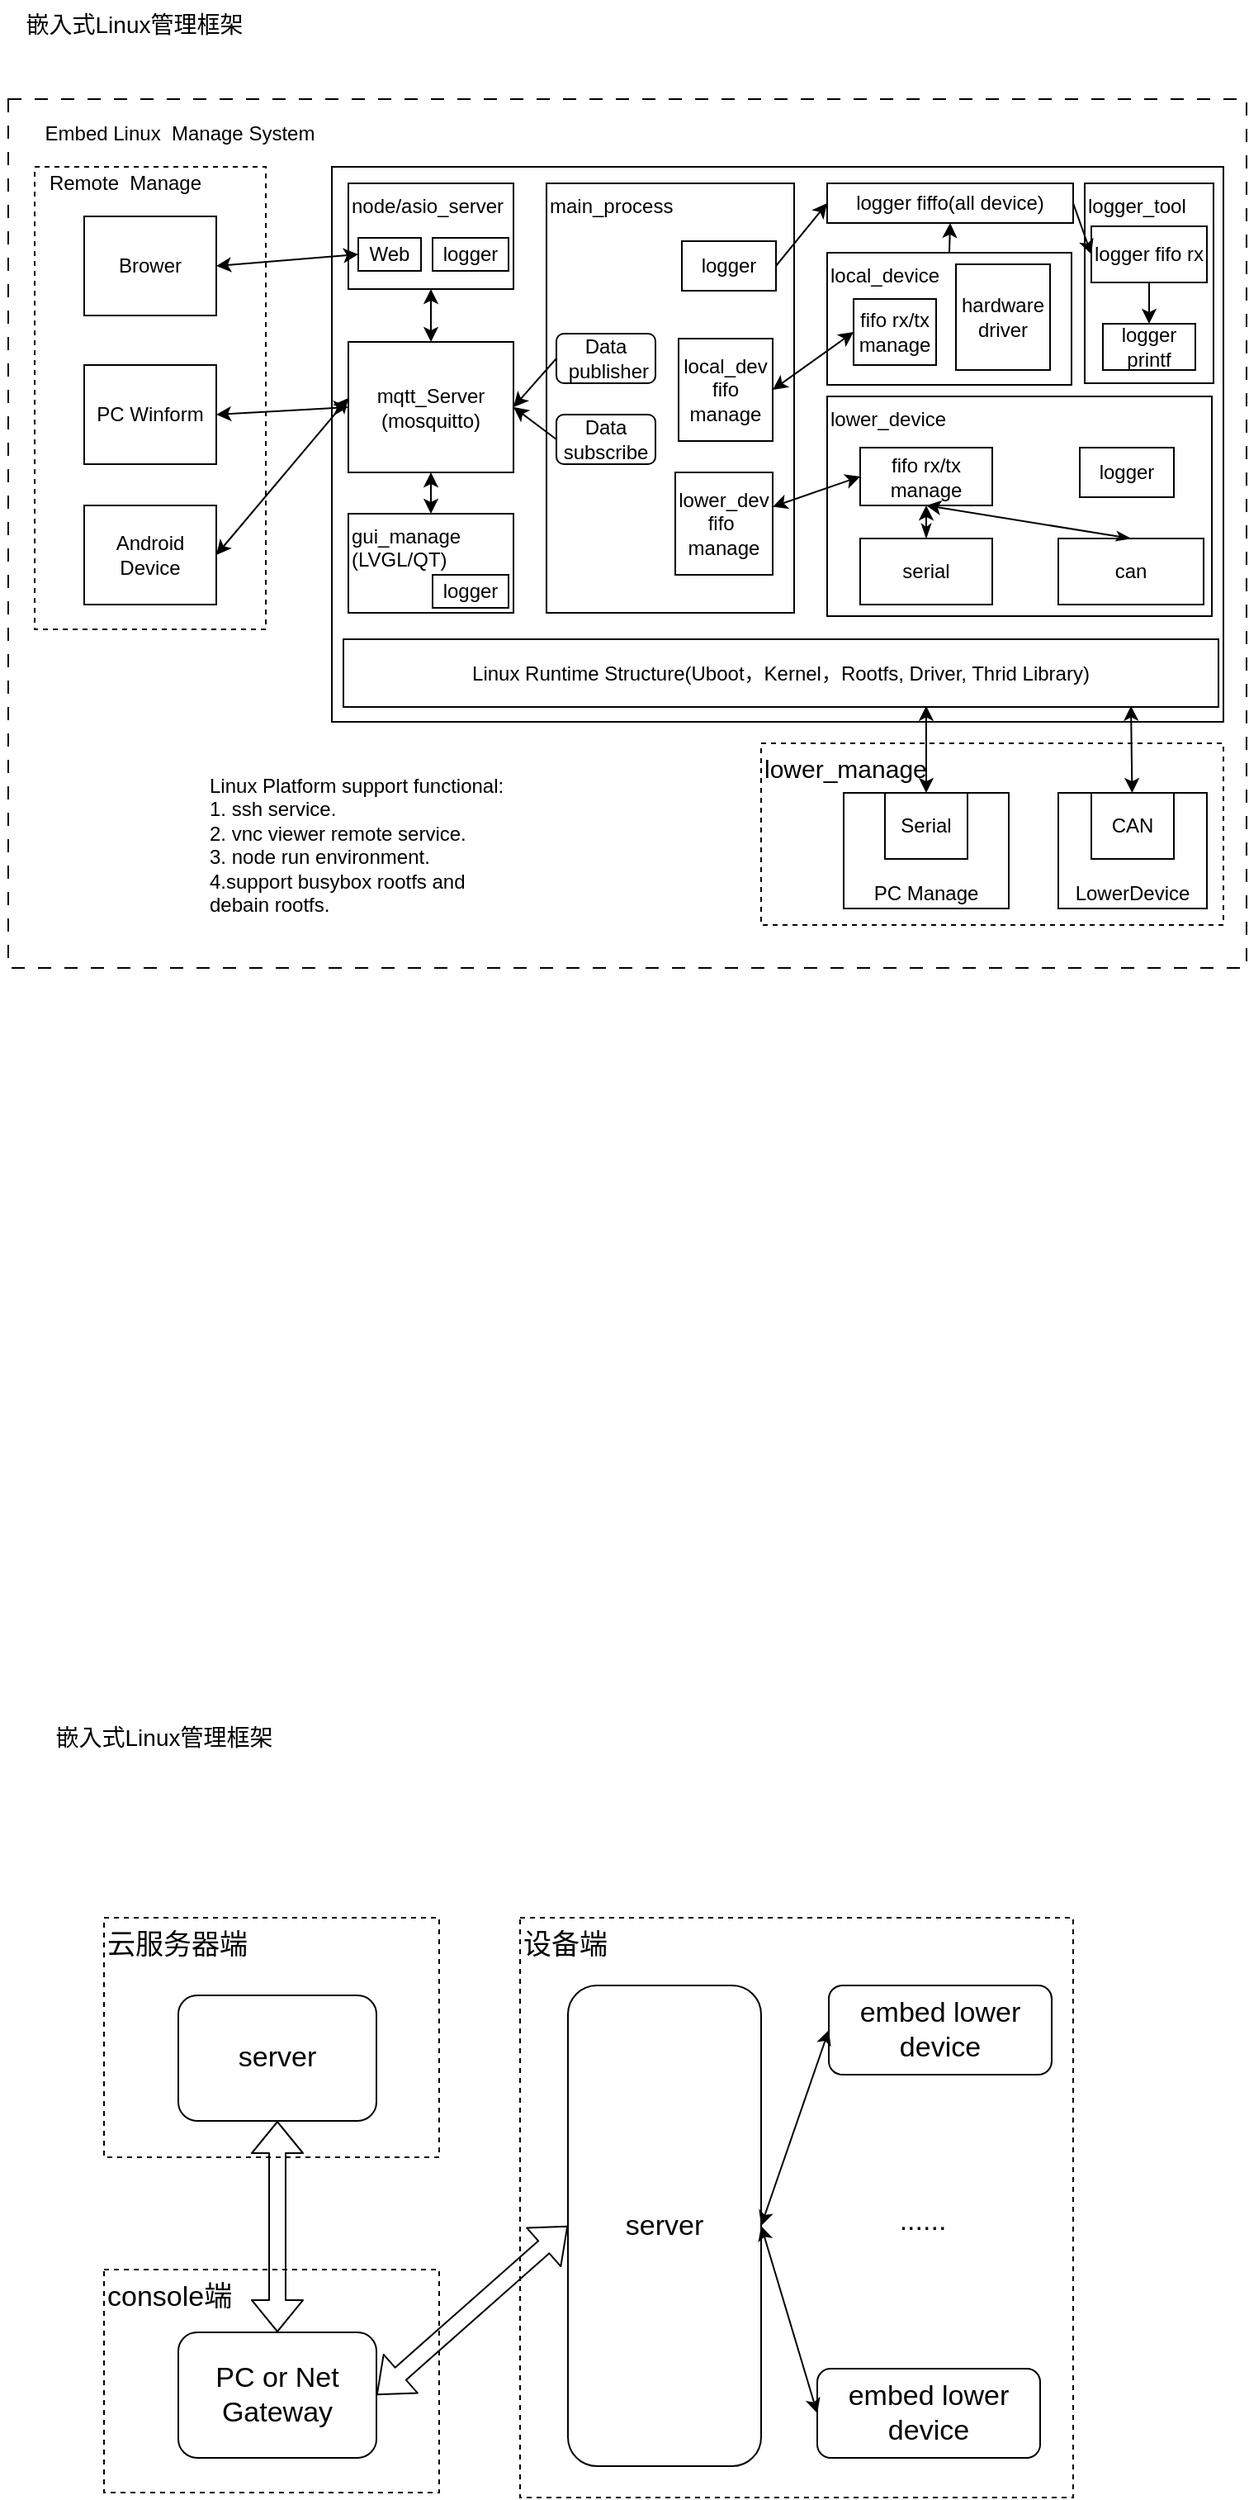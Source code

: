 <mxfile>
    <diagram id="97HLYAoYRTmnaLsdLiow" name="MainFrameWork">
        <mxGraphModel dx="270" dy="938" grid="0" gridSize="10" guides="1" tooltips="1" connect="1" arrows="1" fold="1" page="1" pageScale="1" pageWidth="850" pageHeight="1100" math="0" shadow="0">
            <root>
                <mxCell id="0"/>
                <mxCell id="1" parent="0"/>
                <mxCell id="3ov01yCaxgP9tOThFG2V-112" value="嵌入式Linux管理框架" style="text;html=1;strokeColor=none;fillColor=none;align=center;verticalAlign=middle;whiteSpace=wrap;rounded=0;fontSize=14;" parent="1" vertex="1">
                    <mxGeometry x="905" y="141" width="141" height="30" as="geometry"/>
                </mxCell>
                <mxCell id="3ov01yCaxgP9tOThFG2V-113" value="云服务器端" style="rounded=0;whiteSpace=wrap;html=1;fontSize=17;dashed=1;align=left;verticalAlign=top;fontStyle=0" parent="1" vertex="1">
                    <mxGeometry x="957" y="1302" width="203" height="145" as="geometry"/>
                </mxCell>
                <mxCell id="3ov01yCaxgP9tOThFG2V-115" value="server" style="rounded=1;whiteSpace=wrap;html=1;fontSize=17;fontStyle=0" parent="1" vertex="1">
                    <mxGeometry x="1002" y="1349" width="120" height="76" as="geometry"/>
                </mxCell>
                <mxCell id="3ov01yCaxgP9tOThFG2V-117" value="console端" style="rounded=0;whiteSpace=wrap;html=1;fontSize=17;dashed=1;align=left;verticalAlign=top;fontStyle=0" parent="1" vertex="1">
                    <mxGeometry x="957" y="1515" width="203" height="135" as="geometry"/>
                </mxCell>
                <mxCell id="3ov01yCaxgP9tOThFG2V-118" value="&lt;span style=&quot;font-size: 17px;&quot;&gt;PC or Net Gateway&lt;/span&gt;" style="rounded=1;whiteSpace=wrap;html=1;fontSize=17;fontStyle=0" parent="1" vertex="1">
                    <mxGeometry x="1002" y="1553" width="120" height="76" as="geometry"/>
                </mxCell>
                <mxCell id="3ov01yCaxgP9tOThFG2V-119" value="设备端" style="rounded=0;whiteSpace=wrap;html=1;fontSize=17;dashed=1;align=left;verticalAlign=top;fontStyle=0" parent="1" vertex="1">
                    <mxGeometry x="1209" y="1302" width="335" height="351" as="geometry"/>
                </mxCell>
                <mxCell id="3ov01yCaxgP9tOThFG2V-120" value="server" style="rounded=1;whiteSpace=wrap;html=1;fontSize=17;fontStyle=0" parent="1" vertex="1">
                    <mxGeometry x="1238" y="1343" width="117" height="291" as="geometry"/>
                </mxCell>
                <mxCell id="3ov01yCaxgP9tOThFG2V-121" value="embed lower device" style="rounded=1;whiteSpace=wrap;html=1;fontSize=17;fontStyle=0" parent="1" vertex="1">
                    <mxGeometry x="1396" y="1343" width="135" height="54" as="geometry"/>
                </mxCell>
                <mxCell id="3ov01yCaxgP9tOThFG2V-123" value="embed lower device" style="rounded=1;whiteSpace=wrap;html=1;fontSize=17;fontStyle=0" parent="1" vertex="1">
                    <mxGeometry x="1389" y="1575" width="135" height="54" as="geometry"/>
                </mxCell>
                <mxCell id="3ov01yCaxgP9tOThFG2V-125" value="......" style="text;html=1;strokeColor=none;fillColor=none;align=center;verticalAlign=middle;whiteSpace=wrap;rounded=0;fontSize=17;fontStyle=0" parent="1" vertex="1">
                    <mxGeometry x="1423" y="1471" width="60" height="30" as="geometry"/>
                </mxCell>
                <mxCell id="3ov01yCaxgP9tOThFG2V-127" value="" style="shape=flexArrow;endArrow=classic;startArrow=classic;html=1;fontSize=17;entryX=0.5;entryY=1;entryDx=0;entryDy=0;" parent="1" source="3ov01yCaxgP9tOThFG2V-118" target="3ov01yCaxgP9tOThFG2V-115" edge="1">
                    <mxGeometry width="100" height="100" relative="1" as="geometry">
                        <mxPoint x="863" y="1537" as="sourcePoint"/>
                        <mxPoint x="963" y="1437" as="targetPoint"/>
                    </mxGeometry>
                </mxCell>
                <mxCell id="3ov01yCaxgP9tOThFG2V-128" value="" style="shape=flexArrow;endArrow=classic;startArrow=classic;html=1;fontSize=17;exitX=1;exitY=0.5;exitDx=0;exitDy=0;entryX=0;entryY=0.5;entryDx=0;entryDy=0;" parent="1" source="3ov01yCaxgP9tOThFG2V-118" target="3ov01yCaxgP9tOThFG2V-120" edge="1">
                    <mxGeometry width="100" height="100" relative="1" as="geometry">
                        <mxPoint x="863" y="1537" as="sourcePoint"/>
                        <mxPoint x="1248" y="1489" as="targetPoint"/>
                    </mxGeometry>
                </mxCell>
                <mxCell id="3ov01yCaxgP9tOThFG2V-129" value="" style="endArrow=classic;startArrow=classic;html=1;fontSize=17;entryX=0;entryY=0.5;entryDx=0;entryDy=0;exitX=1;exitY=0.5;exitDx=0;exitDy=0;" parent="1" source="3ov01yCaxgP9tOThFG2V-120" target="3ov01yCaxgP9tOThFG2V-121" edge="1">
                    <mxGeometry width="50" height="50" relative="1" as="geometry">
                        <mxPoint x="888" y="1512" as="sourcePoint"/>
                        <mxPoint x="938" y="1462" as="targetPoint"/>
                    </mxGeometry>
                </mxCell>
                <mxCell id="3ov01yCaxgP9tOThFG2V-130" value="" style="endArrow=classic;startArrow=classic;html=1;fontSize=17;entryX=0;entryY=0.5;entryDx=0;entryDy=0;exitX=1;exitY=0.5;exitDx=0;exitDy=0;" parent="1" source="3ov01yCaxgP9tOThFG2V-120" target="3ov01yCaxgP9tOThFG2V-123" edge="1">
                    <mxGeometry width="50" height="50" relative="1" as="geometry">
                        <mxPoint x="888" y="1512" as="sourcePoint"/>
                        <mxPoint x="938" y="1462" as="targetPoint"/>
                    </mxGeometry>
                </mxCell>
                <mxCell id="3ov01yCaxgP9tOThFG2V-131" value="嵌入式Linux管理框架" style="text;html=1;strokeColor=none;fillColor=none;align=center;verticalAlign=middle;whiteSpace=wrap;rounded=0;fontSize=14;" parent="1" vertex="1">
                    <mxGeometry x="894" y="1178" width="199" height="30" as="geometry"/>
                </mxCell>
                <mxCell id="88" value="" style="rounded=0;whiteSpace=wrap;html=1;dashed=1;dashPattern=8 8;" parent="1" vertex="1">
                    <mxGeometry x="899" y="201" width="750" height="526" as="geometry"/>
                </mxCell>
                <mxCell id="36" value="" style="rounded=0;whiteSpace=wrap;html=1;" parent="1" vertex="1">
                    <mxGeometry x="1095" y="242" width="540" height="336" as="geometry"/>
                </mxCell>
                <mxCell id="91" value="lower_device" style="rounded=0;whiteSpace=wrap;html=1;align=left;verticalAlign=top;" parent="1" vertex="1">
                    <mxGeometry x="1395" y="381" width="233" height="133" as="geometry"/>
                </mxCell>
                <mxCell id="77" value="lower_manage" style="rounded=0;whiteSpace=wrap;html=1;dashed=1;align=left;verticalAlign=top;fontSize=15;" parent="1" vertex="1">
                    <mxGeometry x="1355" y="591" width="280" height="110" as="geometry"/>
                </mxCell>
                <mxCell id="74" value="" style="rounded=0;whiteSpace=wrap;html=1;dashed=1;" parent="1" vertex="1">
                    <mxGeometry x="915" y="242" width="140" height="280" as="geometry"/>
                </mxCell>
                <mxCell id="3" value="main_process" style="rounded=0;whiteSpace=wrap;html=1;align=left;verticalAlign=top;" parent="1" vertex="1">
                    <mxGeometry x="1225" y="252" width="150" height="260" as="geometry"/>
                </mxCell>
                <mxCell id="4" value="local_device" style="rounded=0;whiteSpace=wrap;html=1;align=left;verticalAlign=top;" parent="1" vertex="1">
                    <mxGeometry x="1395" y="294" width="148" height="80" as="geometry"/>
                </mxCell>
                <mxCell id="7" value="local_dev&lt;br&gt;fifo &lt;br&gt;manage" style="rounded=0;whiteSpace=wrap;html=1;" parent="1" vertex="1">
                    <mxGeometry x="1305" y="346" width="57" height="62" as="geometry"/>
                </mxCell>
                <mxCell id="9" value="fifo rx/tx&lt;br&gt;manage" style="rounded=0;whiteSpace=wrap;html=1;" parent="1" vertex="1">
                    <mxGeometry x="1411" y="322" width="50" height="40" as="geometry"/>
                </mxCell>
                <mxCell id="10" value="PC Manage" style="rounded=0;whiteSpace=wrap;html=1;align=center;verticalAlign=bottom;" parent="1" vertex="1">
                    <mxGeometry x="1405" y="621" width="100" height="70" as="geometry"/>
                </mxCell>
                <mxCell id="11" value="Serial" style="rounded=0;whiteSpace=wrap;html=1;" parent="1" vertex="1">
                    <mxGeometry x="1430" y="621" width="50" height="40" as="geometry"/>
                </mxCell>
                <mxCell id="12" value="serial" style="rounded=0;whiteSpace=wrap;html=1;" parent="1" vertex="1">
                    <mxGeometry x="1415" y="467" width="80" height="40" as="geometry"/>
                </mxCell>
                <mxCell id="16" value="" style="endArrow=classic;html=1;exitX=0;exitY=0.5;exitDx=0;exitDy=0;entryX=1;entryY=0.5;entryDx=0;entryDy=0;endFill=1;startArrow=classic;startFill=1;" parent="1" source="9" target="7" edge="1">
                    <mxGeometry width="50" height="50" relative="1" as="geometry">
                        <mxPoint x="1475" y="542" as="sourcePoint"/>
                        <mxPoint x="1525" y="492" as="targetPoint"/>
                    </mxGeometry>
                </mxCell>
                <mxCell id="19" value="mqtt_Server (mosquitto)" style="rounded=0;whiteSpace=wrap;html=1;" parent="1" vertex="1">
                    <mxGeometry x="1105" y="348" width="100" height="79" as="geometry"/>
                </mxCell>
                <mxCell id="21" value="Data&lt;br&gt;&amp;nbsp;publisher" style="rounded=1;whiteSpace=wrap;html=1;" parent="1" vertex="1">
                    <mxGeometry x="1231" y="343" width="60" height="30" as="geometry"/>
                </mxCell>
                <mxCell id="22" value="Data subscribe" style="rounded=1;whiteSpace=wrap;html=1;" parent="1" vertex="1">
                    <mxGeometry x="1231" y="392" width="60" height="30" as="geometry"/>
                </mxCell>
                <mxCell id="52" value="" style="edgeStyle=none;html=1;startArrow=classic;startFill=1;endArrow=classic;endFill=1;" parent="1" source="24" target="19" edge="1">
                    <mxGeometry relative="1" as="geometry"/>
                </mxCell>
                <mxCell id="24" value="node/asio_server&lt;br&gt;" style="rounded=0;whiteSpace=wrap;html=1;verticalAlign=top;align=left;" parent="1" vertex="1">
                    <mxGeometry x="1105" y="252" width="100" height="64" as="geometry"/>
                </mxCell>
                <mxCell id="30" value="hardware driver" style="rounded=0;whiteSpace=wrap;html=1;" parent="1" vertex="1">
                    <mxGeometry x="1473" y="301" width="57" height="64" as="geometry"/>
                </mxCell>
                <mxCell id="32" value="can" style="rounded=0;whiteSpace=wrap;html=1;" parent="1" vertex="1">
                    <mxGeometry x="1535" y="467" width="88" height="40" as="geometry"/>
                </mxCell>
                <mxCell id="42" value="LowerDevice" style="rounded=0;whiteSpace=wrap;html=1;align=center;verticalAlign=bottom;" parent="1" vertex="1">
                    <mxGeometry x="1535" y="621" width="90" height="70" as="geometry"/>
                </mxCell>
                <mxCell id="43" value="CAN" style="rounded=0;whiteSpace=wrap;html=1;" parent="1" vertex="1">
                    <mxGeometry x="1555" y="621" width="50" height="40" as="geometry"/>
                </mxCell>
                <mxCell id="47" value="" style="endArrow=classic;html=1;exitX=0;exitY=0.5;exitDx=0;exitDy=0;entryX=1;entryY=0.5;entryDx=0;entryDy=0;" parent="1" source="21" target="19" edge="1">
                    <mxGeometry width="50" height="50" relative="1" as="geometry">
                        <mxPoint x="1315" y="462" as="sourcePoint"/>
                        <mxPoint x="1365" y="412" as="targetPoint"/>
                    </mxGeometry>
                </mxCell>
                <mxCell id="48" value="" style="endArrow=classic;html=1;exitX=0;exitY=0.5;exitDx=0;exitDy=0;entryX=1;entryY=0.5;entryDx=0;entryDy=0;" parent="1" source="22" target="19" edge="1">
                    <mxGeometry width="50" height="50" relative="1" as="geometry">
                        <mxPoint x="1315" y="462" as="sourcePoint"/>
                        <mxPoint x="1205" y="442" as="targetPoint"/>
                    </mxGeometry>
                </mxCell>
                <mxCell id="49" value="Web" style="rounded=0;whiteSpace=wrap;html=1;" parent="1" vertex="1">
                    <mxGeometry x="1111" y="285" width="38" height="20" as="geometry"/>
                </mxCell>
                <mxCell id="53" value="gui_manage&lt;br&gt;(LVGL/QT)" style="rounded=0;whiteSpace=wrap;html=1;verticalAlign=top;align=left;" parent="1" vertex="1">
                    <mxGeometry x="1105" y="452" width="100" height="60" as="geometry"/>
                </mxCell>
                <mxCell id="58" value="" style="endArrow=classic;startArrow=classic;html=1;entryX=0.5;entryY=0;entryDx=0;entryDy=0;" parent="1" source="19" target="53" edge="1">
                    <mxGeometry width="50" height="50" relative="1" as="geometry">
                        <mxPoint x="1255" y="372" as="sourcePoint"/>
                        <mxPoint x="1305" y="322" as="targetPoint"/>
                    </mxGeometry>
                </mxCell>
                <mxCell id="68" value="Brower" style="rounded=0;whiteSpace=wrap;html=1;" parent="1" vertex="1">
                    <mxGeometry x="945" y="272" width="80" height="60" as="geometry"/>
                </mxCell>
                <mxCell id="69" value="PC Winform" style="rounded=0;whiteSpace=wrap;html=1;" parent="1" vertex="1">
                    <mxGeometry x="945" y="362" width="80" height="60" as="geometry"/>
                </mxCell>
                <mxCell id="70" value="Android Device" style="rounded=0;whiteSpace=wrap;html=1;" parent="1" vertex="1">
                    <mxGeometry x="945" y="447" width="80" height="60" as="geometry"/>
                </mxCell>
                <mxCell id="71" value="" style="endArrow=classic;startArrow=classic;html=1;exitX=1;exitY=0.5;exitDx=0;exitDy=0;entryX=0;entryY=0.5;entryDx=0;entryDy=0;" parent="1" source="68" target="49" edge="1">
                    <mxGeometry width="50" height="50" relative="1" as="geometry">
                        <mxPoint x="1095" y="402" as="sourcePoint"/>
                        <mxPoint x="1145" y="352" as="targetPoint"/>
                    </mxGeometry>
                </mxCell>
                <mxCell id="72" value="" style="endArrow=classic;startArrow=classic;html=1;exitX=1;exitY=0.5;exitDx=0;exitDy=0;entryX=0;entryY=0.5;entryDx=0;entryDy=0;" parent="1" source="69" target="19" edge="1">
                    <mxGeometry width="50" height="50" relative="1" as="geometry">
                        <mxPoint x="1095" y="402" as="sourcePoint"/>
                        <mxPoint x="1145" y="352" as="targetPoint"/>
                    </mxGeometry>
                </mxCell>
                <mxCell id="73" value="" style="endArrow=classic;startArrow=classic;html=1;exitX=1;exitY=0.5;exitDx=0;exitDy=0;" parent="1" source="70" edge="1">
                    <mxGeometry width="50" height="50" relative="1" as="geometry">
                        <mxPoint x="1095" y="402" as="sourcePoint"/>
                        <mxPoint x="1105" y="382" as="targetPoint"/>
                    </mxGeometry>
                </mxCell>
                <mxCell id="75" value="Remote&amp;nbsp; Manage" style="text;html=1;strokeColor=none;fillColor=none;align=center;verticalAlign=middle;whiteSpace=wrap;rounded=0;" parent="1" vertex="1">
                    <mxGeometry x="915" y="242" width="110" height="20" as="geometry"/>
                </mxCell>
                <mxCell id="82" value="Embed Linux&amp;nbsp; Manage System" style="text;html=1;strokeColor=none;fillColor=none;align=center;verticalAlign=middle;whiteSpace=wrap;rounded=0;dashed=1;" parent="1" vertex="1">
                    <mxGeometry x="913" y="202" width="180" height="40" as="geometry"/>
                </mxCell>
                <mxCell id="87" value="Linux Platform support functional:&lt;br&gt;1. ssh service.&lt;br&gt;2. vnc viewer remote service.&lt;br&gt;3. node run environment.&lt;br&gt;4.support busybox rootfs and debain rootfs." style="text;html=1;strokeColor=none;fillColor=none;align=left;verticalAlign=top;whiteSpace=wrap;rounded=0;dashed=1;" parent="1" vertex="1">
                    <mxGeometry x="1019" y="603" width="190" height="93" as="geometry"/>
                </mxCell>
                <mxCell id="90" value="fifo rx/tx&lt;br&gt;manage" style="rounded=0;whiteSpace=wrap;html=1;" parent="1" vertex="1">
                    <mxGeometry x="1415" y="412" width="80" height="35" as="geometry"/>
                </mxCell>
                <mxCell id="92" style="edgeStyle=none;html=1;exitX=0.5;exitY=0;exitDx=0;exitDy=0;entryX=0.5;entryY=1;entryDx=0;entryDy=0;startArrow=classicThin;startFill=1;" parent="1" source="12" target="90" edge="1">
                    <mxGeometry relative="1" as="geometry"/>
                </mxCell>
                <mxCell id="98" value="logger_tool&lt;br&gt;" style="rounded=0;whiteSpace=wrap;html=1;align=left;verticalAlign=top;" parent="1" vertex="1">
                    <mxGeometry x="1551" y="252" width="78" height="121" as="geometry"/>
                </mxCell>
                <mxCell id="100" value="logger printf" style="rounded=0;whiteSpace=wrap;html=1;" parent="1" vertex="1">
                    <mxGeometry x="1562" y="337" width="56" height="28" as="geometry"/>
                </mxCell>
                <mxCell id="102" value="logger fiffo(all device)" style="rounded=0;whiteSpace=wrap;html=1;" parent="1" vertex="1">
                    <mxGeometry x="1395" y="252" width="149" height="24" as="geometry"/>
                </mxCell>
                <mxCell id="104" value="" style="edgeStyle=none;html=1;" parent="1" source="103" target="100" edge="1">
                    <mxGeometry relative="1" as="geometry"/>
                </mxCell>
                <mxCell id="103" value="logger fifo rx" style="rounded=0;whiteSpace=wrap;html=1;" parent="1" vertex="1">
                    <mxGeometry x="1555" y="278" width="70" height="34" as="geometry"/>
                </mxCell>
                <mxCell id="105" value="" style="endArrow=classic;html=1;exitX=1;exitY=0.5;exitDx=0;exitDy=0;entryX=0;entryY=0.5;entryDx=0;entryDy=0;" parent="1" source="102" target="103" edge="1">
                    <mxGeometry width="50" height="50" relative="1" as="geometry">
                        <mxPoint x="1449" y="384" as="sourcePoint"/>
                        <mxPoint x="1499" y="334" as="targetPoint"/>
                    </mxGeometry>
                </mxCell>
                <mxCell id="106" value="" style="endArrow=classic;html=1;exitX=0.5;exitY=0;exitDx=0;exitDy=0;entryX=0.5;entryY=1;entryDx=0;entryDy=0;" parent="1" source="4" target="102" edge="1">
                    <mxGeometry width="50" height="50" relative="1" as="geometry">
                        <mxPoint x="1449" y="384" as="sourcePoint"/>
                        <mxPoint x="1499" y="334" as="targetPoint"/>
                    </mxGeometry>
                </mxCell>
                <mxCell id="107" value="" style="endArrow=classic;html=1;exitX=1;exitY=0.5;exitDx=0;exitDy=0;entryX=0;entryY=0.5;entryDx=0;entryDy=0;" parent="1" source="113" target="102" edge="1">
                    <mxGeometry width="50" height="50" relative="1" as="geometry">
                        <mxPoint x="1449" y="384" as="sourcePoint"/>
                        <mxPoint x="1499" y="334" as="targetPoint"/>
                    </mxGeometry>
                </mxCell>
                <mxCell id="94" style="edgeStyle=none;html=1;exitX=0.5;exitY=0;exitDx=0;exitDy=0;entryX=0.5;entryY=1;entryDx=0;entryDy=0;startArrow=classicThin;startFill=1;" parent="1" source="32" target="90" edge="1">
                    <mxGeometry relative="1" as="geometry"/>
                </mxCell>
                <mxCell id="112" style="edgeStyle=none;html=1;entryX=0;entryY=0.5;entryDx=0;entryDy=0;startArrow=classic;startFill=1;" parent="1" source="110" target="90" edge="1">
                    <mxGeometry relative="1" as="geometry"/>
                </mxCell>
                <mxCell id="110" value="lower_dev&lt;br&gt;fifo&amp;nbsp;&lt;br&gt;manage" style="rounded=0;whiteSpace=wrap;html=1;" parent="1" vertex="1">
                    <mxGeometry x="1303" y="427" width="59" height="62" as="geometry"/>
                </mxCell>
                <mxCell id="113" value="logger" style="rounded=0;whiteSpace=wrap;html=1;" parent="1" vertex="1">
                    <mxGeometry x="1307" y="287" width="57" height="30" as="geometry"/>
                </mxCell>
                <mxCell id="115" value="logger" style="rounded=0;whiteSpace=wrap;html=1;" parent="1" vertex="1">
                    <mxGeometry x="1548" y="412" width="57" height="30" as="geometry"/>
                </mxCell>
                <mxCell id="116" value="logger" style="rounded=0;whiteSpace=wrap;html=1;" parent="1" vertex="1">
                    <mxGeometry x="1156" y="489" width="46" height="20" as="geometry"/>
                </mxCell>
                <mxCell id="117" value="logger" style="rounded=0;whiteSpace=wrap;html=1;" parent="1" vertex="1">
                    <mxGeometry x="1156" y="285" width="46" height="20" as="geometry"/>
                </mxCell>
                <mxCell id="89" value="" style="edgeStyle=none;html=1;startArrow=classic;startFill=1;exitX=0.9;exitY=0.984;exitDx=0;exitDy=0;exitPerimeter=0;" parent="1" source="118" target="43" edge="1">
                    <mxGeometry relative="1" as="geometry"/>
                </mxCell>
                <mxCell id="14" value="" style="endArrow=classic;html=1;exitX=0.5;exitY=0;exitDx=0;exitDy=0;entryX=0.666;entryY=0.984;entryDx=0;entryDy=0;startArrow=classic;startFill=1;entryPerimeter=0;" parent="1" source="10" target="118" edge="1">
                    <mxGeometry width="50" height="50" relative="1" as="geometry">
                        <mxPoint x="1475" y="572" as="sourcePoint"/>
                        <mxPoint x="1525" y="522" as="targetPoint"/>
                    </mxGeometry>
                </mxCell>
                <mxCell id="118" value="Linux Runtime Structure(Uboot，Kernel，Rootfs, Driver, Thrid Library)" style="rounded=0;whiteSpace=wrap;html=1;" vertex="1" parent="1">
                    <mxGeometry x="1102" y="528" width="530" height="41" as="geometry"/>
                </mxCell>
            </root>
        </mxGraphModel>
    </diagram>
    <diagram id="GkxDtE88crtYGHlinc6s" name="带权限Logger管理">
        <mxGraphModel dx="917" dy="797" grid="1" gridSize="10" guides="1" tooltips="1" connect="1" arrows="1" fold="1" page="1" pageScale="1" pageWidth="850" pageHeight="1100" math="0" shadow="0">
            <root>
                <mxCell id="0"/>
                <mxCell id="1" parent="0"/>
                <mxCell id="zpnHHBPMRUaiMUG7heuJ-1" value="" style="endArrow=none;html=1;" parent="1" edge="1">
                    <mxGeometry width="50" height="50" relative="1" as="geometry">
                        <mxPoint x="269.5" y="590" as="sourcePoint"/>
                        <mxPoint x="269.5" y="160" as="targetPoint"/>
                    </mxGeometry>
                </mxCell>
                <mxCell id="zpnHHBPMRUaiMUG7heuJ-2" value="" style="endArrow=none;html=1;" parent="1" edge="1">
                    <mxGeometry width="50" height="50" relative="1" as="geometry">
                        <mxPoint x="430" y="590" as="sourcePoint"/>
                        <mxPoint x="430" y="160" as="targetPoint"/>
                    </mxGeometry>
                </mxCell>
                <mxCell id="zpnHHBPMRUaiMUG7heuJ-3" value="所有模块" style="text;html=1;strokeColor=none;fillColor=none;align=center;verticalAlign=middle;whiteSpace=wrap;rounded=0;" parent="1" vertex="1">
                    <mxGeometry x="240" y="120" width="60" height="30" as="geometry"/>
                </mxCell>
                <mxCell id="zpnHHBPMRUaiMUG7heuJ-4" value="LoggerTool" style="text;html=1;strokeColor=none;fillColor=none;align=center;verticalAlign=middle;whiteSpace=wrap;rounded=0;" parent="1" vertex="1">
                    <mxGeometry x="390" y="120" width="80" height="30" as="geometry"/>
                </mxCell>
                <mxCell id="zpnHHBPMRUaiMUG7heuJ-6" value="" style="endArrow=none;html=1;" parent="1" edge="1">
                    <mxGeometry width="50" height="50" relative="1" as="geometry">
                        <mxPoint x="590" y="590" as="sourcePoint"/>
                        <mxPoint x="590" y="160" as="targetPoint"/>
                    </mxGeometry>
                </mxCell>
                <mxCell id="zpnHHBPMRUaiMUG7heuJ-7" value="PC或Socket控制器" style="text;html=1;strokeColor=none;fillColor=none;align=center;verticalAlign=middle;whiteSpace=wrap;rounded=0;" parent="1" vertex="1">
                    <mxGeometry x="550" y="120" width="110" height="30" as="geometry"/>
                </mxCell>
                <mxCell id="zpnHHBPMRUaiMUG7heuJ-23" value="" style="endArrow=classic;html=1;startArrow=none;startFill=0;endFill=1;" parent="1" edge="1">
                    <mxGeometry width="50" height="50" relative="1" as="geometry">
                        <mxPoint x="270" y="280" as="sourcePoint"/>
                        <mxPoint x="430" y="280" as="targetPoint"/>
                    </mxGeometry>
                </mxCell>
                <mxCell id="zpnHHBPMRUaiMUG7heuJ-27" value="" style="endArrow=none;startArrow=none;html=1;dashed=1;startFill=0;endFill=0;exitX=1;exitY=0.5;exitDx=0;exitDy=0;" parent="1" source="zpnHHBPMRUaiMUG7heuJ-4" edge="1">
                    <mxGeometry width="50" height="50" relative="1" as="geometry">
                        <mxPoint x="460" y="135" as="sourcePoint"/>
                        <mxPoint x="550" y="135" as="targetPoint"/>
                    </mxGeometry>
                </mxCell>
                <mxCell id="zpnHHBPMRUaiMUG7heuJ-28" value="" style="endArrow=none;html=1;dashed=1;entryX=0;entryY=0.5;entryDx=0;entryDy=0;exitX=1;exitY=0.5;exitDx=0;exitDy=0;" parent="1" source="zpnHHBPMRUaiMUG7heuJ-3" target="zpnHHBPMRUaiMUG7heuJ-4" edge="1">
                    <mxGeometry width="50" height="50" relative="1" as="geometry">
                        <mxPoint x="370" y="320" as="sourcePoint"/>
                        <mxPoint x="420" y="270" as="targetPoint"/>
                    </mxGeometry>
                </mxCell>
                <mxCell id="zpnHHBPMRUaiMUG7heuJ-30" value="" style="curved=1;endArrow=classic;html=1;" parent="1" edge="1">
                    <mxGeometry width="50" height="50" relative="1" as="geometry">
                        <mxPoint x="430" y="160" as="sourcePoint"/>
                        <mxPoint x="430" y="200" as="targetPoint"/>
                        <Array as="points">
                            <mxPoint x="450" y="160"/>
                            <mxPoint x="450" y="190"/>
                        </Array>
                    </mxGeometry>
                </mxCell>
                <mxCell id="zpnHHBPMRUaiMUG7heuJ-31" value="以读的方式创建fifo" style="text;html=1;strokeColor=none;fillColor=none;align=center;verticalAlign=middle;whiteSpace=wrap;rounded=0;" parent="1" vertex="1">
                    <mxGeometry x="450" y="160" width="80" height="30" as="geometry"/>
                </mxCell>
                <mxCell id="zpnHHBPMRUaiMUG7heuJ-34" value="" style="curved=1;endArrow=classic;html=1;" parent="1" edge="1">
                    <mxGeometry width="50" height="50" relative="1" as="geometry">
                        <mxPoint x="430" y="210" as="sourcePoint"/>
                        <mxPoint x="430" y="250" as="targetPoint"/>
                        <Array as="points">
                            <mxPoint x="450" y="210"/>
                            <mxPoint x="450" y="240"/>
                        </Array>
                    </mxGeometry>
                </mxCell>
                <mxCell id="zpnHHBPMRUaiMUG7heuJ-35" value="创建socket服务器" style="text;html=1;strokeColor=none;fillColor=none;align=center;verticalAlign=middle;whiteSpace=wrap;rounded=0;" parent="1" vertex="1">
                    <mxGeometry x="450" y="210" width="100" height="30" as="geometry"/>
                </mxCell>
                <mxCell id="zpnHHBPMRUaiMUG7heuJ-38" value="以写的方式打开fifo" style="text;html=1;strokeColor=none;fillColor=none;align=center;verticalAlign=middle;whiteSpace=wrap;rounded=0;" parent="1" vertex="1">
                    <mxGeometry x="300" y="250" width="110" height="30" as="geometry"/>
                </mxCell>
                <mxCell id="zpnHHBPMRUaiMUG7heuJ-39" value="" style="curved=1;endArrow=classic;html=1;" parent="1" edge="1">
                    <mxGeometry width="50" height="50" relative="1" as="geometry">
                        <mxPoint x="270" y="290" as="sourcePoint"/>
                        <mxPoint x="270" y="330" as="targetPoint"/>
                        <Array as="points">
                            <mxPoint x="290" y="290"/>
                            <mxPoint x="290" y="320"/>
                        </Array>
                    </mxGeometry>
                </mxCell>
                <mxCell id="zpnHHBPMRUaiMUG7heuJ-40" value="产生logger数据" style="text;html=1;strokeColor=none;fillColor=none;align=center;verticalAlign=middle;whiteSpace=wrap;rounded=0;" parent="1" vertex="1">
                    <mxGeometry x="290" y="290" width="90" height="30" as="geometry"/>
                </mxCell>
                <mxCell id="zpnHHBPMRUaiMUG7heuJ-41" value="" style="endArrow=classic;html=1;startArrow=none;startFill=0;endFill=1;" parent="1" edge="1">
                    <mxGeometry width="50" height="50" relative="1" as="geometry">
                        <mxPoint x="270" y="360" as="sourcePoint"/>
                        <mxPoint x="430" y="360" as="targetPoint"/>
                    </mxGeometry>
                </mxCell>
                <mxCell id="zpnHHBPMRUaiMUG7heuJ-42" value="数据写入FIFO" style="text;html=1;strokeColor=none;fillColor=none;align=center;verticalAlign=middle;whiteSpace=wrap;rounded=0;" parent="1" vertex="1">
                    <mxGeometry x="300" y="330" width="90" height="30" as="geometry"/>
                </mxCell>
                <mxCell id="zpnHHBPMRUaiMUG7heuJ-45" value="" style="curved=1;endArrow=classic;html=1;" parent="1" edge="1">
                    <mxGeometry width="50" height="50" relative="1" as="geometry">
                        <mxPoint x="430" y="360" as="sourcePoint"/>
                        <mxPoint x="430" y="400" as="targetPoint"/>
                        <Array as="points">
                            <mxPoint x="450" y="360"/>
                            <mxPoint x="450" y="390"/>
                        </Array>
                    </mxGeometry>
                </mxCell>
                <mxCell id="zpnHHBPMRUaiMUG7heuJ-46" value="读取FIFO数据" style="text;html=1;strokeColor=none;fillColor=none;align=center;verticalAlign=middle;whiteSpace=wrap;rounded=0;" parent="1" vertex="1">
                    <mxGeometry x="450" y="360" width="90" height="30" as="geometry"/>
                </mxCell>
                <mxCell id="zpnHHBPMRUaiMUG7heuJ-47" value="" style="endArrow=none;html=1;startArrow=classic;startFill=1;endFill=0;" parent="1" edge="1">
                    <mxGeometry width="50" height="50" relative="1" as="geometry">
                        <mxPoint x="430" y="440" as="sourcePoint"/>
                        <mxPoint x="590" y="440" as="targetPoint"/>
                    </mxGeometry>
                </mxCell>
                <mxCell id="zpnHHBPMRUaiMUG7heuJ-48" value="建立web连接" style="text;html=1;strokeColor=none;fillColor=none;align=center;verticalAlign=middle;whiteSpace=wrap;rounded=0;" parent="1" vertex="1">
                    <mxGeometry x="460" y="410" width="90" height="30" as="geometry"/>
                </mxCell>
                <mxCell id="zpnHHBPMRUaiMUG7heuJ-49" value="" style="endArrow=classic;html=1;startArrow=none;startFill=0;endFill=1;" parent="1" edge="1">
                    <mxGeometry width="50" height="50" relative="1" as="geometry">
                        <mxPoint x="430" y="490" as="sourcePoint"/>
                        <mxPoint x="590" y="490" as="targetPoint"/>
                    </mxGeometry>
                </mxCell>
                <mxCell id="zpnHHBPMRUaiMUG7heuJ-50" value="通过socket发送数据" style="text;html=1;strokeColor=none;fillColor=none;align=center;verticalAlign=middle;whiteSpace=wrap;rounded=0;" parent="1" vertex="1">
                    <mxGeometry x="440" y="460" width="130" height="30" as="geometry"/>
                </mxCell>
                <mxCell id="zpnHHBPMRUaiMUG7heuJ-51" value="" style="endArrow=classic;html=1;startArrow=none;startFill=0;endFill=1;" parent="1" edge="1">
                    <mxGeometry width="50" height="50" relative="1" as="geometry">
                        <mxPoint x="430" y="530" as="sourcePoint"/>
                        <mxPoint x="590" y="530" as="targetPoint"/>
                    </mxGeometry>
                </mxCell>
                <mxCell id="zpnHHBPMRUaiMUG7heuJ-52" value="通过调试串口发送数据" style="text;html=1;strokeColor=none;fillColor=none;align=center;verticalAlign=middle;whiteSpace=wrap;rounded=0;" parent="1" vertex="1">
                    <mxGeometry x="440" y="500" width="130" height="30" as="geometry"/>
                </mxCell>
                <mxCell id="zpnHHBPMRUaiMUG7heuJ-53" value="" style="curved=1;endArrow=classic;html=1;" parent="1" edge="1">
                    <mxGeometry width="50" height="50" relative="1" as="geometry">
                        <mxPoint x="430" y="400" as="sourcePoint"/>
                        <mxPoint x="430" y="490" as="targetPoint"/>
                        <Array as="points">
                            <mxPoint x="410" y="420"/>
                            <mxPoint x="420" y="470"/>
                        </Array>
                    </mxGeometry>
                </mxCell>
                <mxCell id="zpnHHBPMRUaiMUG7heuJ-54" value="" style="curved=1;endArrow=classic;html=1;" parent="1" edge="1">
                    <mxGeometry width="50" height="50" relative="1" as="geometry">
                        <mxPoint x="420" y="400" as="sourcePoint"/>
                        <mxPoint x="430" y="530" as="targetPoint"/>
                        <Array as="points">
                            <mxPoint x="440" y="400"/>
                            <mxPoint x="390" y="400"/>
                            <mxPoint x="380" y="520"/>
                        </Array>
                    </mxGeometry>
                </mxCell>
                <mxCell id="zpnHHBPMRUaiMUG7heuJ-55" value="连接" style="text;html=1;strokeColor=none;fillColor=none;align=center;verticalAlign=middle;whiteSpace=wrap;rounded=0;" parent="1" vertex="1">
                    <mxGeometry x="390" y="445" width="20" height="30" as="geometry"/>
                </mxCell>
                <mxCell id="zpnHHBPMRUaiMUG7heuJ-56" value="未连接" style="text;html=1;strokeColor=none;fillColor=none;align=center;verticalAlign=middle;whiteSpace=wrap;rounded=0;" parent="1" vertex="1">
                    <mxGeometry x="360" y="430" width="20" height="60" as="geometry"/>
                </mxCell>
                <mxCell id="FvqIGmHXlZ88CQS9xZLu-1" value="logger发送流程" style="text;html=1;strokeColor=none;fillColor=none;align=center;verticalAlign=middle;whiteSpace=wrap;rounded=0;fontSize=14;" parent="1" vertex="1">
                    <mxGeometry x="140" y="60" width="130" height="50" as="geometry"/>
                </mxCell>
            </root>
        </mxGraphModel>
    </diagram>
</mxfile>